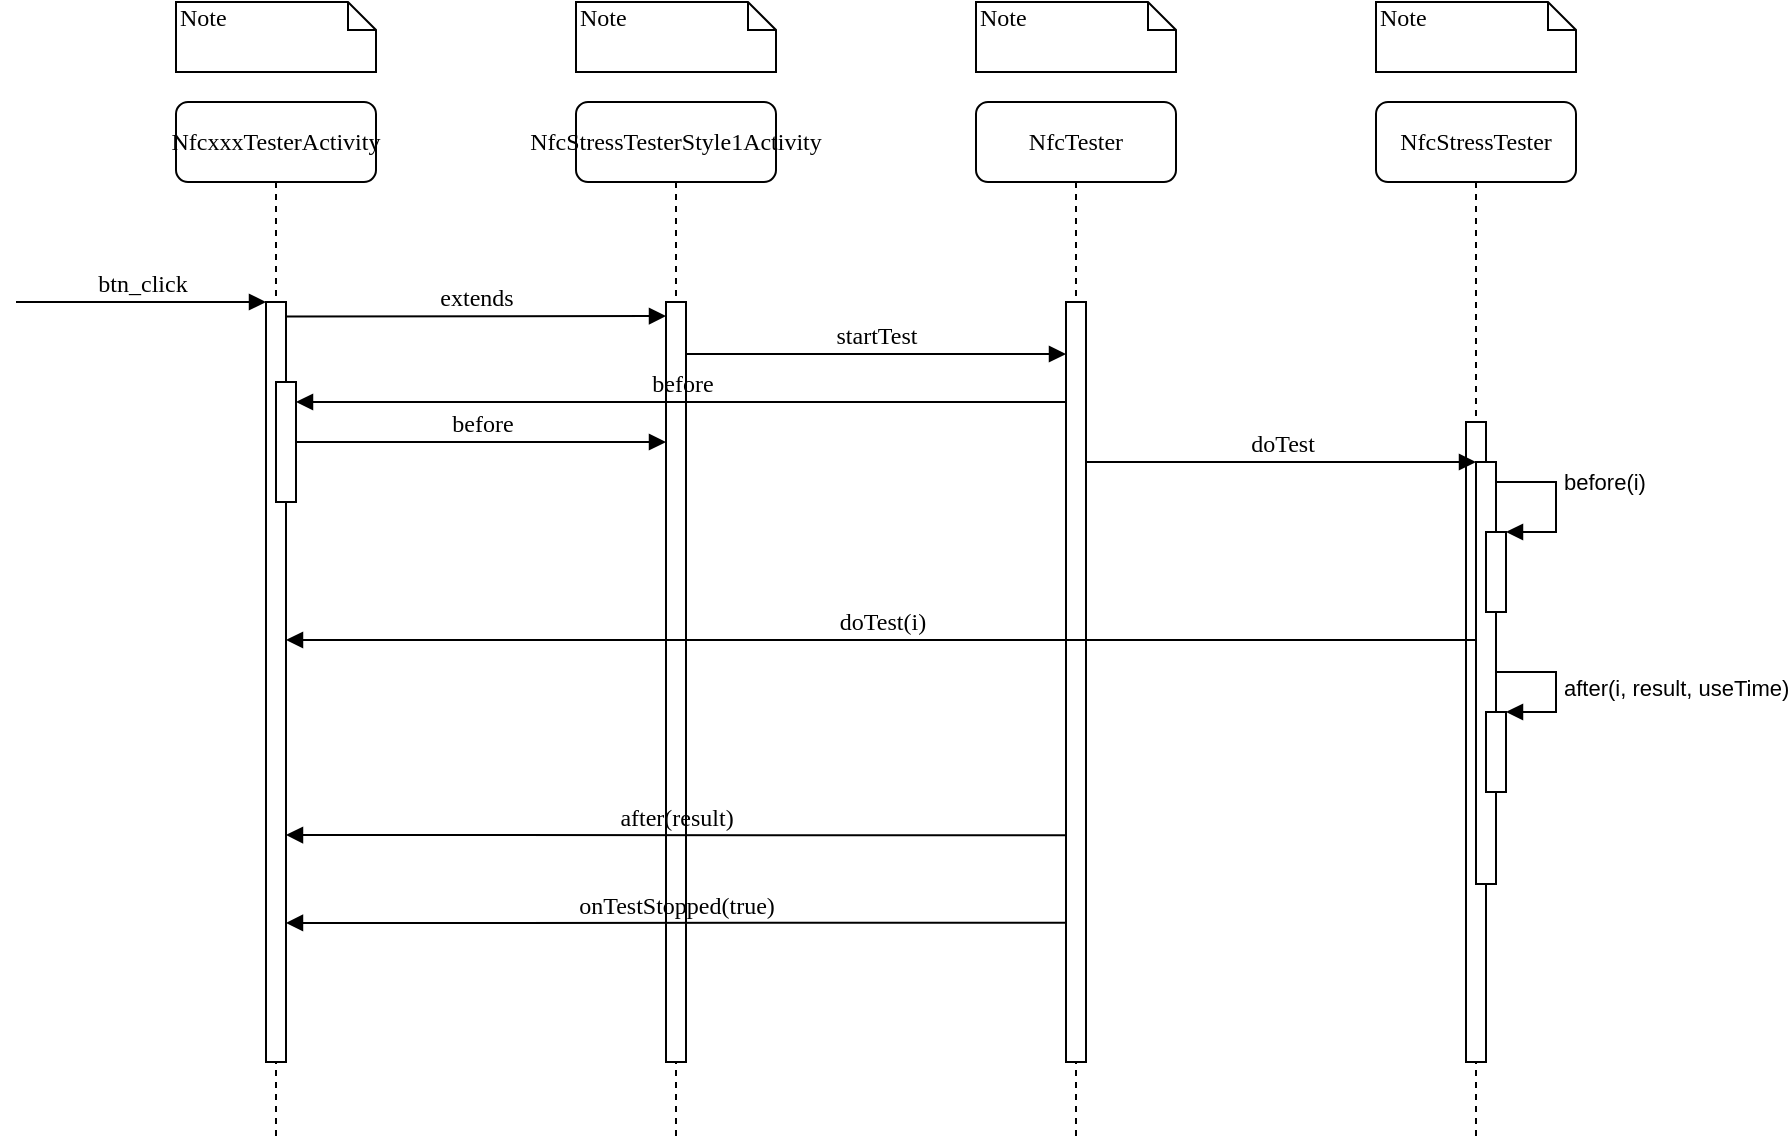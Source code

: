<mxfile type="github" version="17.2.4">
  <diagram id="13e1069c-82ec-6db2-03f1-153e76fe0fe0" name="Page-1">
    <mxGraphModel grid="1" shadow="0" math="0" background="#ffffff" pageHeight="850" pageWidth="1100" pageScale="1" page="1" fold="1" arrows="1" connect="1" tooltips="1" guides="1" gridSize="10" dy="434" dx="868">
      <root>
        <mxCell id="0" />
        <mxCell id="1" parent="0" />
        <mxCell value="NfcTester" id="7baba1c4bc27f4b0-2" parent="1" vertex="1" style="shape=umlLifeline;perimeter=lifelinePerimeter;whiteSpace=wrap;html=1;container=1;collapsible=0;recursiveResize=0;outlineConnect=0;rounded=1;shadow=0;comic=0;labelBackgroundColor=none;strokeWidth=1;fontFamily=Verdana;fontSize=12;align=center;">
          <mxGeometry as="geometry" height="520" width="100" y="80" x="640" />
        </mxCell>
        <mxCell value="" id="7baba1c4bc27f4b0-10" parent="7baba1c4bc27f4b0-2" vertex="1" style="html=1;points=[];perimeter=orthogonalPerimeter;rounded=0;shadow=0;comic=0;labelBackgroundColor=none;strokeWidth=1;fontFamily=Verdana;fontSize=12;align=center;">
          <mxGeometry as="geometry" height="380" width="10" y="100" x="45" />
        </mxCell>
        <mxCell value="NfcStressTester" id="7baba1c4bc27f4b0-3" parent="1" vertex="1" style="shape=umlLifeline;perimeter=lifelinePerimeter;whiteSpace=wrap;html=1;container=1;collapsible=0;recursiveResize=0;outlineConnect=0;rounded=1;shadow=0;comic=0;labelBackgroundColor=none;strokeWidth=1;fontFamily=Verdana;fontSize=12;align=center;">
          <mxGeometry as="geometry" height="520" width="100" y="80" x="840" />
        </mxCell>
        <mxCell value="" id="7baba1c4bc27f4b0-13" parent="7baba1c4bc27f4b0-3" vertex="1" style="html=1;points=[];perimeter=orthogonalPerimeter;rounded=0;shadow=0;comic=0;labelBackgroundColor=none;strokeWidth=1;fontFamily=Verdana;fontSize=12;align=center;">
          <mxGeometry as="geometry" height="320" width="10" y="160" x="45" />
        </mxCell>
        <mxCell value="" id="jnq_XeLPIwcyAuFo51Bv-19" parent="7baba1c4bc27f4b0-3" vertex="1" style="html=1;points=[];perimeter=orthogonalPerimeter;">
          <mxGeometry as="geometry" height="211" width="10" y="180" x="50" />
        </mxCell>
        <mxCell value="" id="jnq_XeLPIwcyAuFo51Bv-2" parent="7baba1c4bc27f4b0-3" vertex="1" style="html=1;points=[];perimeter=orthogonalPerimeter;">
          <mxGeometry as="geometry" height="40" width="10" y="215" x="55" />
        </mxCell>
        <mxCell value="before(i)" id="jnq_XeLPIwcyAuFo51Bv-3" parent="7baba1c4bc27f4b0-3" style="edgeStyle=orthogonalEdgeStyle;html=1;align=left;spacingLeft=2;endArrow=block;rounded=0;" target="jnq_XeLPIwcyAuFo51Bv-2" edge="1">
          <mxGeometry as="geometry" relative="1">
            <mxPoint as="sourcePoint" y="209.01" x="60" />
            <Array as="points">
              <mxPoint y="190" x="60" />
              <mxPoint y="190" x="90" />
              <mxPoint y="215" x="90" />
            </Array>
            <mxPoint as="targetPoint" y="239" x="65" />
          </mxGeometry>
        </mxCell>
        <mxCell value="" id="jnq_XeLPIwcyAuFo51Bv-10" parent="7baba1c4bc27f4b0-3" vertex="1" style="html=1;points=[];perimeter=orthogonalPerimeter;">
          <mxGeometry as="geometry" height="40" width="10" y="305" x="55" />
        </mxCell>
        <mxCell value="after(i, result, useTime)" id="jnq_XeLPIwcyAuFo51Bv-11" parent="7baba1c4bc27f4b0-3" style="edgeStyle=orthogonalEdgeStyle;html=1;align=left;spacingLeft=2;endArrow=block;rounded=0;entryX=1;entryY=0;" target="jnq_XeLPIwcyAuFo51Bv-10" edge="1">
          <mxGeometry as="geometry" relative="1">
            <mxPoint as="sourcePoint" y="285" x="60" />
            <Array as="points">
              <mxPoint y="285" x="90" />
            </Array>
          </mxGeometry>
        </mxCell>
        <mxCell value="NfcStressTesterStyle1Activity" id="7baba1c4bc27f4b0-8" parent="1" vertex="1" style="shape=umlLifeline;perimeter=lifelinePerimeter;whiteSpace=wrap;html=1;container=1;collapsible=0;recursiveResize=0;outlineConnect=0;rounded=1;shadow=0;comic=0;labelBackgroundColor=none;strokeWidth=1;fontFamily=Verdana;fontSize=12;align=center;">
          <mxGeometry as="geometry" height="520" width="100" y="80" x="440" />
        </mxCell>
        <mxCell value="" id="7baba1c4bc27f4b0-9" parent="7baba1c4bc27f4b0-8" vertex="1" style="html=1;points=[];perimeter=orthogonalPerimeter;rounded=0;shadow=0;comic=0;labelBackgroundColor=none;strokeWidth=1;fontFamily=Verdana;fontSize=12;align=center;">
          <mxGeometry as="geometry" height="380" width="10" y="100" x="45" />
        </mxCell>
        <mxCell value="before" id="jnq_XeLPIwcyAuFo51Bv-1" parent="7baba1c4bc27f4b0-8" style="html=1;verticalAlign=bottom;endArrow=block;labelBackgroundColor=none;fontFamily=Verdana;fontSize=12;edgeStyle=elbowEdgeStyle;elbow=vertical;" target="yDXvQUknwn8BviDRraAJ-1" edge="1">
          <mxGeometry as="geometry" relative="1">
            <mxPoint as="sourcePoint" y="150.0" x="245" />
            <mxPoint as="targetPoint" y="150.0" x="55" />
          </mxGeometry>
        </mxCell>
        <mxCell value="startTest" id="7baba1c4bc27f4b0-11" parent="1" style="html=1;verticalAlign=bottom;endArrow=block;labelBackgroundColor=none;fontFamily=Verdana;fontSize=12;edgeStyle=elbowEdgeStyle;elbow=vertical;" target="7baba1c4bc27f4b0-10" edge="1" source="7baba1c4bc27f4b0-9">
          <mxGeometry as="geometry" relative="1">
            <mxPoint as="sourcePoint" y="206.128" x="545" />
            <mxPoint as="targetPoint" y="206.0" x="675" />
            <Array as="points">
              <mxPoint y="206" x="650" />
            </Array>
          </mxGeometry>
        </mxCell>
        <mxCell value="doTest" id="7baba1c4bc27f4b0-14" parent="1" style="html=1;verticalAlign=bottom;endArrow=block;labelBackgroundColor=none;fontFamily=Verdana;fontSize=12;edgeStyle=elbowEdgeStyle;elbow=vertical;" edge="1">
          <mxGeometry as="geometry" relative="1">
            <mxPoint as="sourcePoint" y="260" x="695" />
            <mxPoint as="targetPoint" y="259.897" x="890" />
            <Array as="points" />
          </mxGeometry>
        </mxCell>
        <mxCell value="Note" id="7baba1c4bc27f4b0-40" parent="1" vertex="1" style="shape=note;whiteSpace=wrap;html=1;size=14;verticalAlign=top;align=left;spacingTop=-6;rounded=0;shadow=0;comic=0;labelBackgroundColor=none;strokeWidth=1;fontFamily=Verdana;fontSize=12">
          <mxGeometry as="geometry" height="35" width="100" y="30" x="440" />
        </mxCell>
        <mxCell value="Note" id="7baba1c4bc27f4b0-41" parent="1" vertex="1" style="shape=note;whiteSpace=wrap;html=1;size=14;verticalAlign=top;align=left;spacingTop=-6;rounded=0;shadow=0;comic=0;labelBackgroundColor=none;strokeWidth=1;fontFamily=Verdana;fontSize=12">
          <mxGeometry as="geometry" height="35" width="100" y="30" x="640" />
        </mxCell>
        <mxCell value="Note" id="7baba1c4bc27f4b0-42" parent="1" vertex="1" style="shape=note;whiteSpace=wrap;html=1;size=14;verticalAlign=top;align=left;spacingTop=-6;rounded=0;shadow=0;comic=0;labelBackgroundColor=none;strokeWidth=1;fontFamily=Verdana;fontSize=12">
          <mxGeometry as="geometry" height="35" width="100" y="30" x="840" />
        </mxCell>
        <mxCell value="Note" id="7baba1c4bc27f4b0-46" parent="1" vertex="1" style="shape=note;whiteSpace=wrap;html=1;size=14;verticalAlign=top;align=left;spacingTop=-6;rounded=0;shadow=0;comic=0;labelBackgroundColor=none;strokeWidth=1;fontFamily=Verdana;fontSize=12">
          <mxGeometry as="geometry" height="35" width="100" y="30" x="240" />
        </mxCell>
        <mxCell value="extends" id="jnq_XeLPIwcyAuFo51Bv-12" parent="1" style="html=1;verticalAlign=bottom;endArrow=block;labelBackgroundColor=none;fontFamily=Verdana;fontSize=12;edgeStyle=elbowEdgeStyle;elbow=vertical;exitX=0.966;exitY=0.005;exitDx=0;exitDy=0;exitPerimeter=0;" edge="1">
          <mxGeometry as="geometry" relative="1">
            <mxPoint as="sourcePoint" y="187.2" x="294.66" />
            <mxPoint as="targetPoint" y="187.167" x="485" />
          </mxGeometry>
        </mxCell>
        <mxCell value="NfcxxxTesterActivity" id="jnq_XeLPIwcyAuFo51Bv-14" parent="1" vertex="1" style="shape=umlLifeline;perimeter=lifelinePerimeter;whiteSpace=wrap;html=1;container=1;collapsible=0;recursiveResize=0;outlineConnect=0;rounded=1;shadow=0;comic=0;labelBackgroundColor=none;strokeWidth=1;fontFamily=Verdana;fontSize=12;align=center;">
          <mxGeometry as="geometry" height="520" width="100" y="80" x="240" />
        </mxCell>
        <mxCell value="" id="jnq_XeLPIwcyAuFo51Bv-15" parent="jnq_XeLPIwcyAuFo51Bv-14" vertex="1" style="html=1;points=[];perimeter=orthogonalPerimeter;rounded=0;shadow=0;comic=0;labelBackgroundColor=none;strokeWidth=1;fontFamily=Verdana;fontSize=12;align=center;">
          <mxGeometry as="geometry" height="380" width="10" y="100" x="45" />
        </mxCell>
        <mxCell value="" id="yDXvQUknwn8BviDRraAJ-1" parent="jnq_XeLPIwcyAuFo51Bv-14" vertex="1" style="html=1;points=[];perimeter=orthogonalPerimeter;">
          <mxGeometry as="geometry" height="60" width="10" y="140" x="50" />
        </mxCell>
        <mxCell value="btn_click" id="jnq_XeLPIwcyAuFo51Bv-16" parent="1" style="html=1;verticalAlign=bottom;endArrow=block;labelBackgroundColor=none;fontFamily=Verdana;fontSize=12;edgeStyle=elbowEdgeStyle;elbow=vertical;" target="jnq_XeLPIwcyAuFo51Bv-15" edge="1">
          <mxGeometry as="geometry" relative="1">
            <mxPoint as="sourcePoint" y="180" x="160" />
            <mxPoint as="targetPoint" y="179.997" x="290.34" />
          </mxGeometry>
        </mxCell>
        <mxCell value="doTest(i)" id="jnq_XeLPIwcyAuFo51Bv-17" parent="1" style="html=1;verticalAlign=bottom;endArrow=block;labelBackgroundColor=none;fontFamily=Verdana;fontSize=12;edgeStyle=elbowEdgeStyle;elbow=vertical;" edge="1">
          <mxGeometry as="geometry" relative="1">
            <mxPoint as="sourcePoint" y="349" x="890" />
            <mxPoint as="targetPoint" y="349" x="295" />
            <Array as="points">
              <mxPoint y="349" x="730" />
              <mxPoint y="369" x="895" />
              <mxPoint y="369" x="890" />
            </Array>
          </mxGeometry>
        </mxCell>
        <mxCell value="after(result)" id="jnq_XeLPIwcyAuFo51Bv-23" parent="1" style="html=1;verticalAlign=bottom;endArrow=block;labelBackgroundColor=none;fontFamily=Verdana;fontSize=12;edgeStyle=elbowEdgeStyle;elbow=vertical;" edge="1">
          <mxGeometry as="geometry" relative="1">
            <mxPoint as="sourcePoint" y="446.667" x="685" />
            <mxPoint as="targetPoint" y="446.667" x="295" />
          </mxGeometry>
        </mxCell>
        <mxCell value="onTestStopped(true)" id="jnq_XeLPIwcyAuFo51Bv-24" parent="1" style="html=1;verticalAlign=bottom;endArrow=block;labelBackgroundColor=none;fontFamily=Verdana;fontSize=12;edgeStyle=elbowEdgeStyle;elbow=vertical;" edge="1">
          <mxGeometry as="geometry" relative="1">
            <mxPoint as="sourcePoint" y="490.337" x="685" />
            <mxPoint as="targetPoint" y="490.337" x="295" />
          </mxGeometry>
        </mxCell>
        <mxCell value="before" id="yDXvQUknwn8BviDRraAJ-3" parent="1" style="html=1;verticalAlign=bottom;endArrow=block;labelBackgroundColor=none;fontFamily=Verdana;fontSize=12;edgeStyle=elbowEdgeStyle;elbow=vertical;" target="7baba1c4bc27f4b0-9" edge="1" source="yDXvQUknwn8BviDRraAJ-1">
          <mxGeometry as="geometry" relative="1">
            <mxPoint as="sourcePoint" y="250.2" x="304.66" />
            <mxPoint as="targetPoint" y="250" x="460" />
          </mxGeometry>
        </mxCell>
      </root>
    </mxGraphModel>
  </diagram>
</mxfile>
